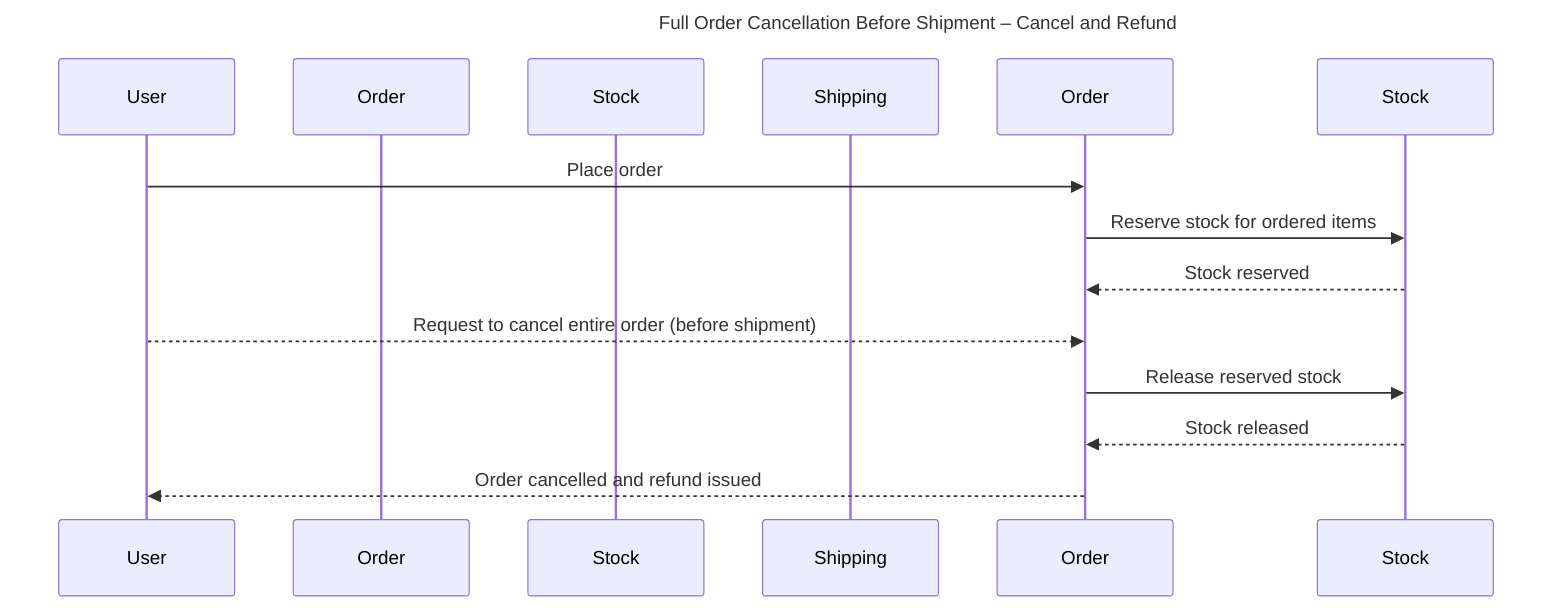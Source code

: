 sequenceDiagram
    title Full Order Cancellation Before Shipment – Cancel and Refund

    participant User
    participant OrderService as Order
    participant Inventory as Stock
    participant Shipping as Shipping

    User->>Order: Place order
    Order->>Stock: Reserve stock for ordered items
    Stock-->>Order: Stock reserved

    User-->>Order: Request to cancel entire order (before shipment)
    Order->>Stock: Release reserved stock
    Stock-->>Order: Stock released

    Order-->>User: Order cancelled and refund issued